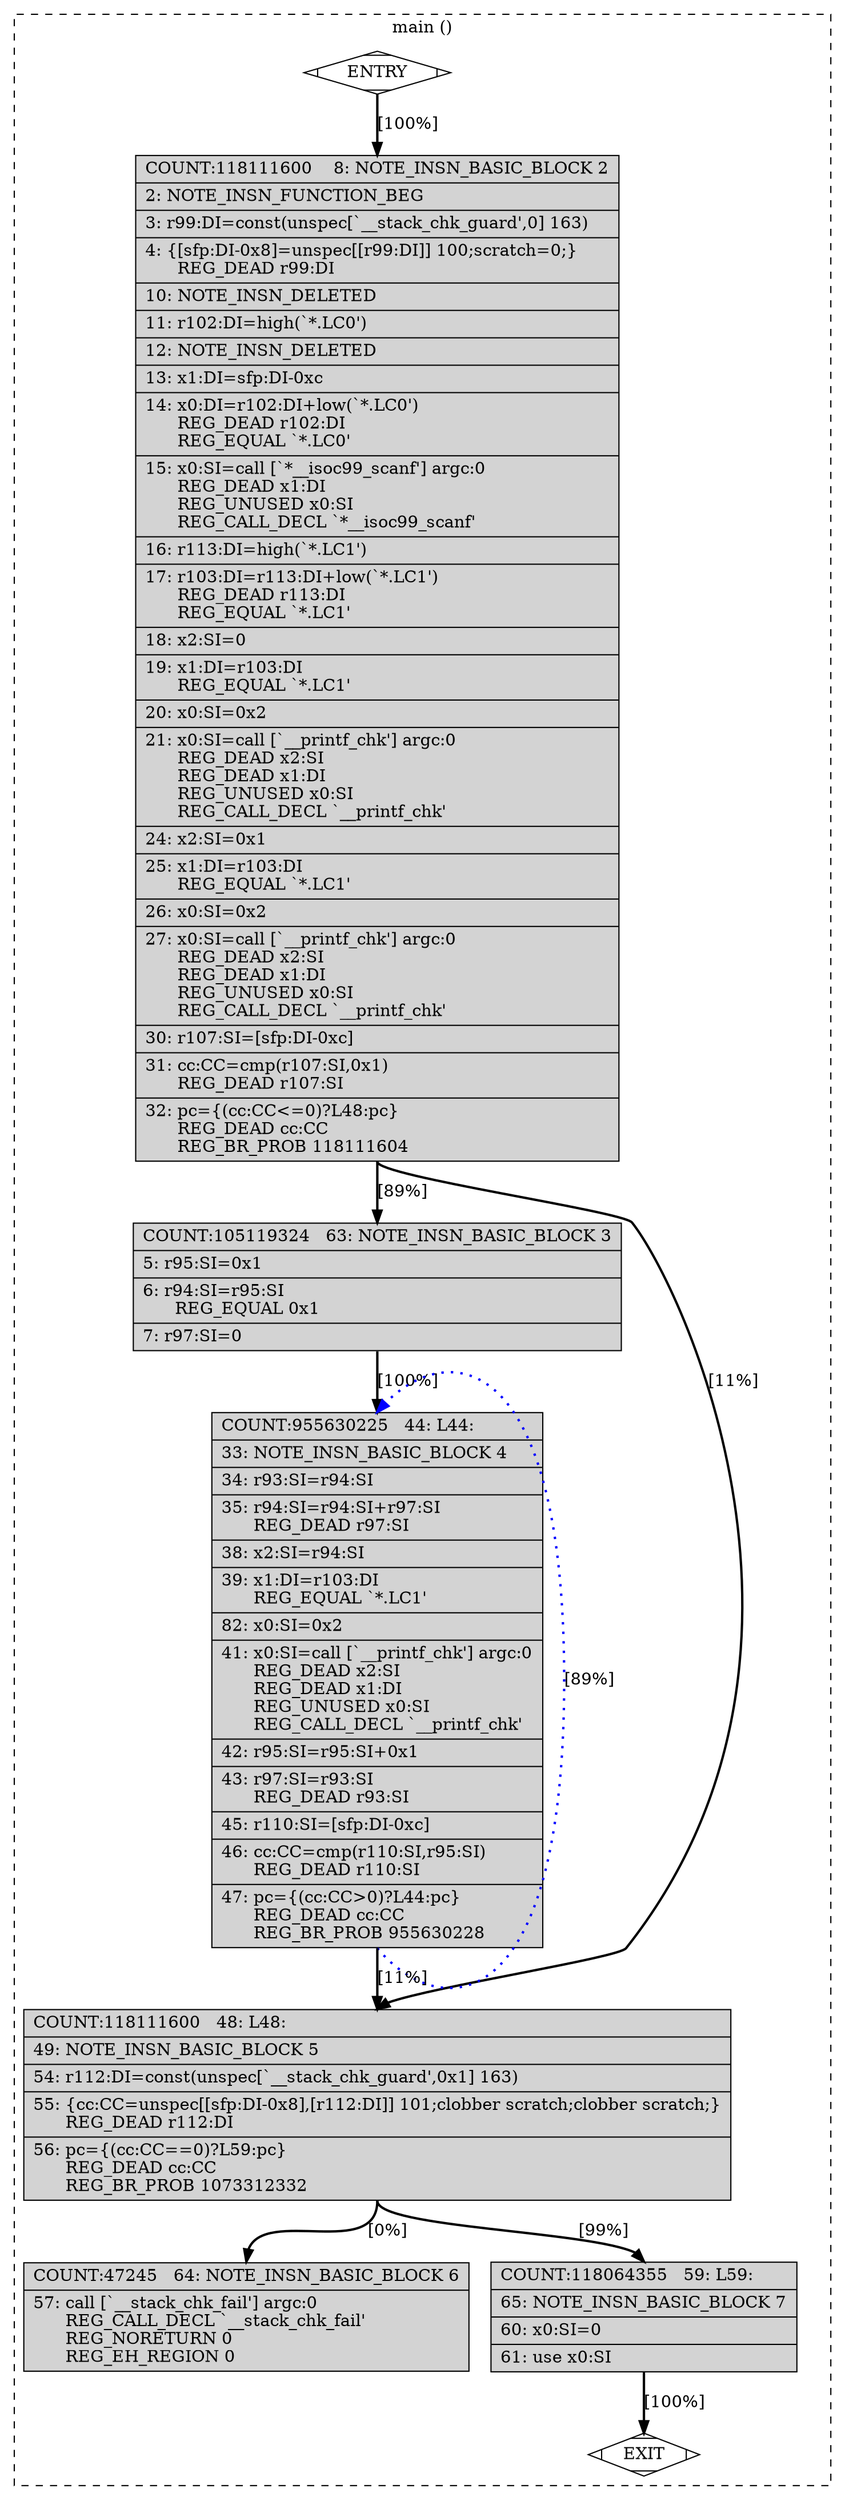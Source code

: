 digraph "a-fib.c.291r.outof_cfglayout" {
overlap=false;
subgraph "cluster_main" {
	style="dashed";
	color="black";
	label="main ()";
	fn_23_basic_block_0 [shape=Mdiamond,style=filled,fillcolor=white,label="ENTRY"];

	fn_23_basic_block_2 [shape=record,style=filled,fillcolor=lightgrey,label="{COUNT:118111600\ \ \ \ 8:\ NOTE_INSN_BASIC_BLOCK\ 2\l\
|\ \ \ \ 2:\ NOTE_INSN_FUNCTION_BEG\l\
|\ \ \ \ 3:\ r99:DI=const(unspec[`__stack_chk_guard',0]\ 163)\l\
|\ \ \ \ 4:\ \{[sfp:DI-0x8]=unspec[[r99:DI]]\ 100;scratch=0;\}\l\
\ \ \ \ \ \ REG_DEAD\ r99:DI\l\
|\ \ \ 10:\ NOTE_INSN_DELETED\l\
|\ \ \ 11:\ r102:DI=high(`*.LC0')\l\
|\ \ \ 12:\ NOTE_INSN_DELETED\l\
|\ \ \ 13:\ x1:DI=sfp:DI-0xc\l\
|\ \ \ 14:\ x0:DI=r102:DI+low(`*.LC0')\l\
\ \ \ \ \ \ REG_DEAD\ r102:DI\l\
\ \ \ \ \ \ REG_EQUAL\ `*.LC0'\l\
|\ \ \ 15:\ x0:SI=call\ [`*__isoc99_scanf']\ argc:0\l\
\ \ \ \ \ \ REG_DEAD\ x1:DI\l\
\ \ \ \ \ \ REG_UNUSED\ x0:SI\l\
\ \ \ \ \ \ REG_CALL_DECL\ `*__isoc99_scanf'\l\
|\ \ \ 16:\ r113:DI=high(`*.LC1')\l\
|\ \ \ 17:\ r103:DI=r113:DI+low(`*.LC1')\l\
\ \ \ \ \ \ REG_DEAD\ r113:DI\l\
\ \ \ \ \ \ REG_EQUAL\ `*.LC1'\l\
|\ \ \ 18:\ x2:SI=0\l\
|\ \ \ 19:\ x1:DI=r103:DI\l\
\ \ \ \ \ \ REG_EQUAL\ `*.LC1'\l\
|\ \ \ 20:\ x0:SI=0x2\l\
|\ \ \ 21:\ x0:SI=call\ [`__printf_chk']\ argc:0\l\
\ \ \ \ \ \ REG_DEAD\ x2:SI\l\
\ \ \ \ \ \ REG_DEAD\ x1:DI\l\
\ \ \ \ \ \ REG_UNUSED\ x0:SI\l\
\ \ \ \ \ \ REG_CALL_DECL\ `__printf_chk'\l\
|\ \ \ 24:\ x2:SI=0x1\l\
|\ \ \ 25:\ x1:DI=r103:DI\l\
\ \ \ \ \ \ REG_EQUAL\ `*.LC1'\l\
|\ \ \ 26:\ x0:SI=0x2\l\
|\ \ \ 27:\ x0:SI=call\ [`__printf_chk']\ argc:0\l\
\ \ \ \ \ \ REG_DEAD\ x2:SI\l\
\ \ \ \ \ \ REG_DEAD\ x1:DI\l\
\ \ \ \ \ \ REG_UNUSED\ x0:SI\l\
\ \ \ \ \ \ REG_CALL_DECL\ `__printf_chk'\l\
|\ \ \ 30:\ r107:SI=[sfp:DI-0xc]\l\
|\ \ \ 31:\ cc:CC=cmp(r107:SI,0x1)\l\
\ \ \ \ \ \ REG_DEAD\ r107:SI\l\
|\ \ \ 32:\ pc=\{(cc:CC\<=0)?L48:pc\}\l\
\ \ \ \ \ \ REG_DEAD\ cc:CC\l\
\ \ \ \ \ \ REG_BR_PROB\ 118111604\l\
}"];

	fn_23_basic_block_3 [shape=record,style=filled,fillcolor=lightgrey,label="{COUNT:105119324\ \ \ 63:\ NOTE_INSN_BASIC_BLOCK\ 3\l\
|\ \ \ \ 5:\ r95:SI=0x1\l\
|\ \ \ \ 6:\ r94:SI=r95:SI\l\
\ \ \ \ \ \ REG_EQUAL\ 0x1\l\
|\ \ \ \ 7:\ r97:SI=0\l\
}"];

	fn_23_basic_block_4 [shape=record,style=filled,fillcolor=lightgrey,label="{COUNT:955630225\ \ \ 44:\ L44:\l\
|\ \ \ 33:\ NOTE_INSN_BASIC_BLOCK\ 4\l\
|\ \ \ 34:\ r93:SI=r94:SI\l\
|\ \ \ 35:\ r94:SI=r94:SI+r97:SI\l\
\ \ \ \ \ \ REG_DEAD\ r97:SI\l\
|\ \ \ 38:\ x2:SI=r94:SI\l\
|\ \ \ 39:\ x1:DI=r103:DI\l\
\ \ \ \ \ \ REG_EQUAL\ `*.LC1'\l\
|\ \ \ 82:\ x0:SI=0x2\l\
|\ \ \ 41:\ x0:SI=call\ [`__printf_chk']\ argc:0\l\
\ \ \ \ \ \ REG_DEAD\ x2:SI\l\
\ \ \ \ \ \ REG_DEAD\ x1:DI\l\
\ \ \ \ \ \ REG_UNUSED\ x0:SI\l\
\ \ \ \ \ \ REG_CALL_DECL\ `__printf_chk'\l\
|\ \ \ 42:\ r95:SI=r95:SI+0x1\l\
|\ \ \ 43:\ r97:SI=r93:SI\l\
\ \ \ \ \ \ REG_DEAD\ r93:SI\l\
|\ \ \ 45:\ r110:SI=[sfp:DI-0xc]\l\
|\ \ \ 46:\ cc:CC=cmp(r110:SI,r95:SI)\l\
\ \ \ \ \ \ REG_DEAD\ r110:SI\l\
|\ \ \ 47:\ pc=\{(cc:CC\>0)?L44:pc\}\l\
\ \ \ \ \ \ REG_DEAD\ cc:CC\l\
\ \ \ \ \ \ REG_BR_PROB\ 955630228\l\
}"];

	fn_23_basic_block_5 [shape=record,style=filled,fillcolor=lightgrey,label="{COUNT:118111600\ \ \ 48:\ L48:\l\
|\ \ \ 49:\ NOTE_INSN_BASIC_BLOCK\ 5\l\
|\ \ \ 54:\ r112:DI=const(unspec[`__stack_chk_guard',0x1]\ 163)\l\
|\ \ \ 55:\ \{cc:CC=unspec[[sfp:DI-0x8],[r112:DI]]\ 101;clobber\ scratch;clobber\ scratch;\}\l\
\ \ \ \ \ \ REG_DEAD\ r112:DI\l\
|\ \ \ 56:\ pc=\{(cc:CC==0)?L59:pc\}\l\
\ \ \ \ \ \ REG_DEAD\ cc:CC\l\
\ \ \ \ \ \ REG_BR_PROB\ 1073312332\l\
}"];

	fn_23_basic_block_6 [shape=record,style=filled,fillcolor=lightgrey,label="{COUNT:47245\ \ \ 64:\ NOTE_INSN_BASIC_BLOCK\ 6\l\
|\ \ \ 57:\ call\ [`__stack_chk_fail']\ argc:0\l\
\ \ \ \ \ \ REG_CALL_DECL\ `__stack_chk_fail'\l\
\ \ \ \ \ \ REG_NORETURN\ 0\l\
\ \ \ \ \ \ REG_EH_REGION\ 0\l\
}"];

	fn_23_basic_block_7 [shape=record,style=filled,fillcolor=lightgrey,label="{COUNT:118064355\ \ \ 59:\ L59:\l\
|\ \ \ 65:\ NOTE_INSN_BASIC_BLOCK\ 7\l\
|\ \ \ 60:\ x0:SI=0\l\
|\ \ \ 61:\ use\ x0:SI\l\
}"];

	fn_23_basic_block_1 [shape=Mdiamond,style=filled,fillcolor=white,label="EXIT"];

	fn_23_basic_block_0:s -> fn_23_basic_block_2:n [style="solid,bold",color=black,weight=100,constraint=true,label="[100%]"];
	fn_23_basic_block_2:s -> fn_23_basic_block_3:n [style="solid,bold",color=black,weight=100,constraint=true,label="[89%]"];
	fn_23_basic_block_2:s -> fn_23_basic_block_5:n [style="solid,bold",color=black,weight=10,constraint=true,label="[11%]"];
	fn_23_basic_block_3:s -> fn_23_basic_block_4:n [style="solid,bold",color=black,weight=100,constraint=true,label="[100%]"];
	fn_23_basic_block_4:s -> fn_23_basic_block_4:n [style="dotted,bold",color=blue,weight=10,constraint=false,label="[89%]"];
	fn_23_basic_block_4:s -> fn_23_basic_block_5:n [style="solid,bold",color=black,weight=100,constraint=true,label="[11%]"];
	fn_23_basic_block_5:s -> fn_23_basic_block_7:n [style="solid,bold",color=black,weight=10,constraint=true,label="[99%]"];
	fn_23_basic_block_5:s -> fn_23_basic_block_6:n [style="solid,bold",color=black,weight=100,constraint=true,label="[0%]"];
	fn_23_basic_block_7:s -> fn_23_basic_block_1:n [style="solid,bold",color=black,weight=100,constraint=true,label="[100%]"];
	fn_23_basic_block_0:s -> fn_23_basic_block_1:n [style="invis",constraint=true];
}
}
